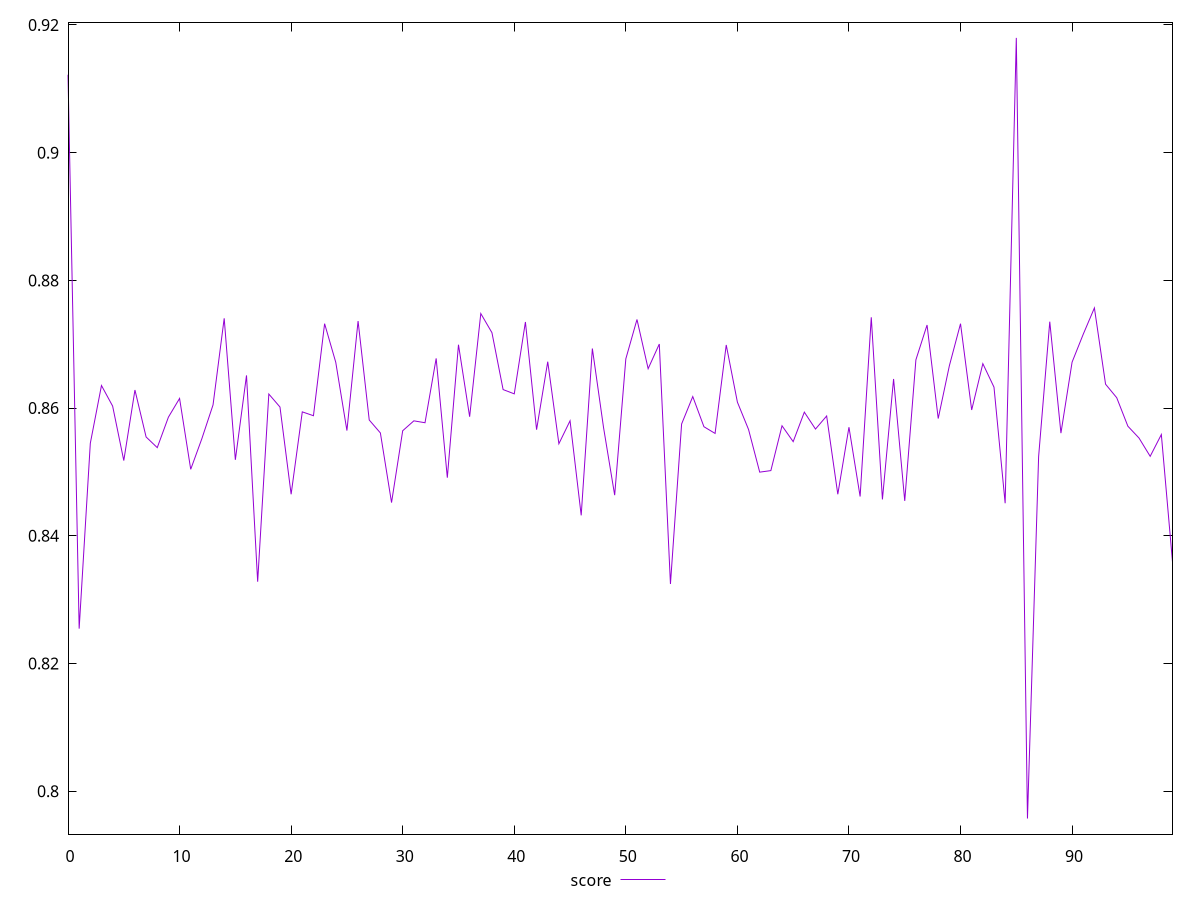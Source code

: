 reset

$score <<EOF
0 0.9122051086786269
1 0.8254652688433064
2 0.8544975011479933
3 0.8635396104759101
4 0.8603179109944483
5 0.851787615643921
6 0.8628351899417782
7 0.855482620178247
8 0.8538114136685214
9 0.858584571309533
10 0.8615164471274379
11 0.8504159222545365
12 0.8552237921841375
13 0.8605046992236427
14 0.8740620507826808
15 0.8519018004480446
16 0.8651211734121474
17 0.8328162430344073
18 0.8622033021118645
19 0.8601703468187355
20 0.8465113782187741
21 0.8594124052447277
22 0.8588093586743557
23 0.8732230512381671
24 0.8671772546233816
25 0.8564827099992663
26 0.8736367298209697
27 0.8581405941704823
28 0.8561121618924683
29 0.8452063570640276
30 0.8564557718733585
31 0.8580064141390265
32 0.8577103205155671
33 0.8677871501001798
34 0.8491086092295246
35 0.8699246481146823
36 0.8586471071805195
37 0.8748091752455034
38 0.8718093568081081
39 0.8629029636347987
40 0.8622335554935684
41 0.8734872049688589
42 0.8566203671919334
43 0.8672675651275357
44 0.8544223245300581
45 0.8580153608142759
46 0.8432084817963408
47 0.8693306350004687
48 0.8569822529995059
49 0.8463675678684397
50 0.8677158778333767
51 0.8738791208886024
52 0.8661707051548826
53 0.870034515814774
54 0.8324558888500667
55 0.8575133063088998
56 0.8618083207216103
57 0.8570876204028827
58 0.8560365157097746
59 0.8698877770438229
60 0.8609379825057167
61 0.8566517827106239
62 0.8499734726719557
63 0.8502133434368793
64 0.8572355388816344
65 0.8547477462192079
66 0.859367820438532
67 0.856719093874509
68 0.8587661970481913
69 0.8465098485452981
70 0.857012894449733
71 0.8461555996530539
72 0.8742263175709608
73 0.8456984454874822
74 0.8645604810088996
75 0.8454693252881367
76 0.8675631050998418
77 0.8730131577890757
78 0.8583663665334914
79 0.866632012388201
80 0.8732216189542574
81 0.8597072860294344
82 0.8669630434619435
83 0.8632836044546035
84 0.8451005169172499
85 0.917974311846788
86 0.7957300190824915
87 0.8523952613524308
88 0.8735351459200704
89 0.8560829535611145
90 0.8671991059564826
91 0.8715741393879357
92 0.875690448688218
93 0.8637469401862321
94 0.8616310052650519
95 0.857168309621809
96 0.8553115859662863
97 0.8524496374799648
98 0.855862703705817
99 0.835920501563719
EOF

set key outside below
set xrange [0:99]
set yrange [0.7932851332272056:0.9204191977020739]
set trange [0.7932851332272056:0.9204191977020739]
set terminal svg size 640, 500 enhanced background rgb 'white'
set output "report_00008_2021-01-22T20:58:29.167/mainthread-work-breakdown/samples/pages/score/values.svg"

plot $score title "score" with line

reset
